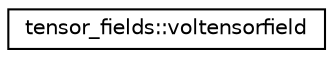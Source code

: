 digraph "Graphical Class Hierarchy"
{
 // LATEX_PDF_SIZE
  edge [fontname="Helvetica",fontsize="10",labelfontname="Helvetica",labelfontsize="10"];
  node [fontname="Helvetica",fontsize="10",shape=record];
  rankdir="LR";
  Node0 [label="tensor_fields::voltensorfield",height=0.2,width=0.4,color="black", fillcolor="white", style="filled",URL="$structtensor__fields_1_1voltensorfield.html",tooltip=" "];
}
